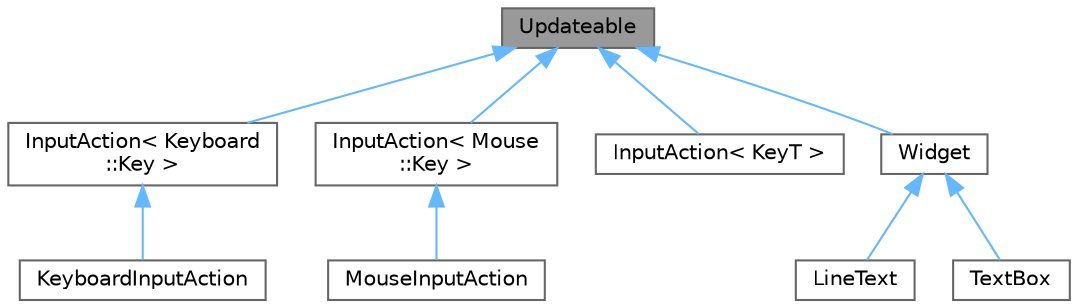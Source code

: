 digraph "Updateable"
{
 // LATEX_PDF_SIZE
  bgcolor="transparent";
  edge [fontname=Helvetica,fontsize=10,labelfontname=Helvetica,labelfontsize=10];
  node [fontname=Helvetica,fontsize=10,shape=box,height=0.2,width=0.4];
  Node1 [id="Node000001",label="Updateable",height=0.2,width=0.4,color="gray40", fillcolor="grey60", style="filled", fontcolor="black",tooltip=" "];
  Node1 -> Node2 [id="edge1_Node000001_Node000002",dir="back",color="steelblue1",style="solid",tooltip=" "];
  Node2 [id="Node000002",label="InputAction\< Keyboard\l::Key \>",height=0.2,width=0.4,color="gray40", fillcolor="white", style="filled",URL="$class_input_action.html",tooltip=" "];
  Node2 -> Node3 [id="edge2_Node000002_Node000003",dir="back",color="steelblue1",style="solid",tooltip=" "];
  Node3 [id="Node000003",label="KeyboardInputAction",height=0.2,width=0.4,color="gray40", fillcolor="white", style="filled",URL="$class_keyboard_input_action.html",tooltip=" "];
  Node1 -> Node4 [id="edge3_Node000001_Node000004",dir="back",color="steelblue1",style="solid",tooltip=" "];
  Node4 [id="Node000004",label="InputAction\< Mouse\l::Key \>",height=0.2,width=0.4,color="gray40", fillcolor="white", style="filled",URL="$class_input_action.html",tooltip=" "];
  Node4 -> Node5 [id="edge4_Node000004_Node000005",dir="back",color="steelblue1",style="solid",tooltip=" "];
  Node5 [id="Node000005",label="MouseInputAction",height=0.2,width=0.4,color="gray40", fillcolor="white", style="filled",URL="$class_mouse_input_action.html",tooltip=" "];
  Node1 -> Node6 [id="edge5_Node000001_Node000006",dir="back",color="steelblue1",style="solid",tooltip=" "];
  Node6 [id="Node000006",label="InputAction\< KeyT \>",height=0.2,width=0.4,color="gray40", fillcolor="white", style="filled",URL="$class_input_action.html",tooltip=" "];
  Node1 -> Node7 [id="edge6_Node000001_Node000007",dir="back",color="steelblue1",style="solid",tooltip=" "];
  Node7 [id="Node000007",label="Widget",height=0.2,width=0.4,color="gray40", fillcolor="white", style="filled",URL="$class_widget.html",tooltip=" "];
  Node7 -> Node8 [id="edge7_Node000007_Node000008",dir="back",color="steelblue1",style="solid",tooltip=" "];
  Node8 [id="Node000008",label="LineText",height=0.2,width=0.4,color="gray40", fillcolor="white", style="filled",URL="$class_line_text.html",tooltip=" "];
  Node7 -> Node9 [id="edge8_Node000007_Node000009",dir="back",color="steelblue1",style="solid",tooltip=" "];
  Node9 [id="Node000009",label="TextBox",height=0.2,width=0.4,color="gray40", fillcolor="white", style="filled",URL="$class_text_box.html",tooltip=" "];
}
